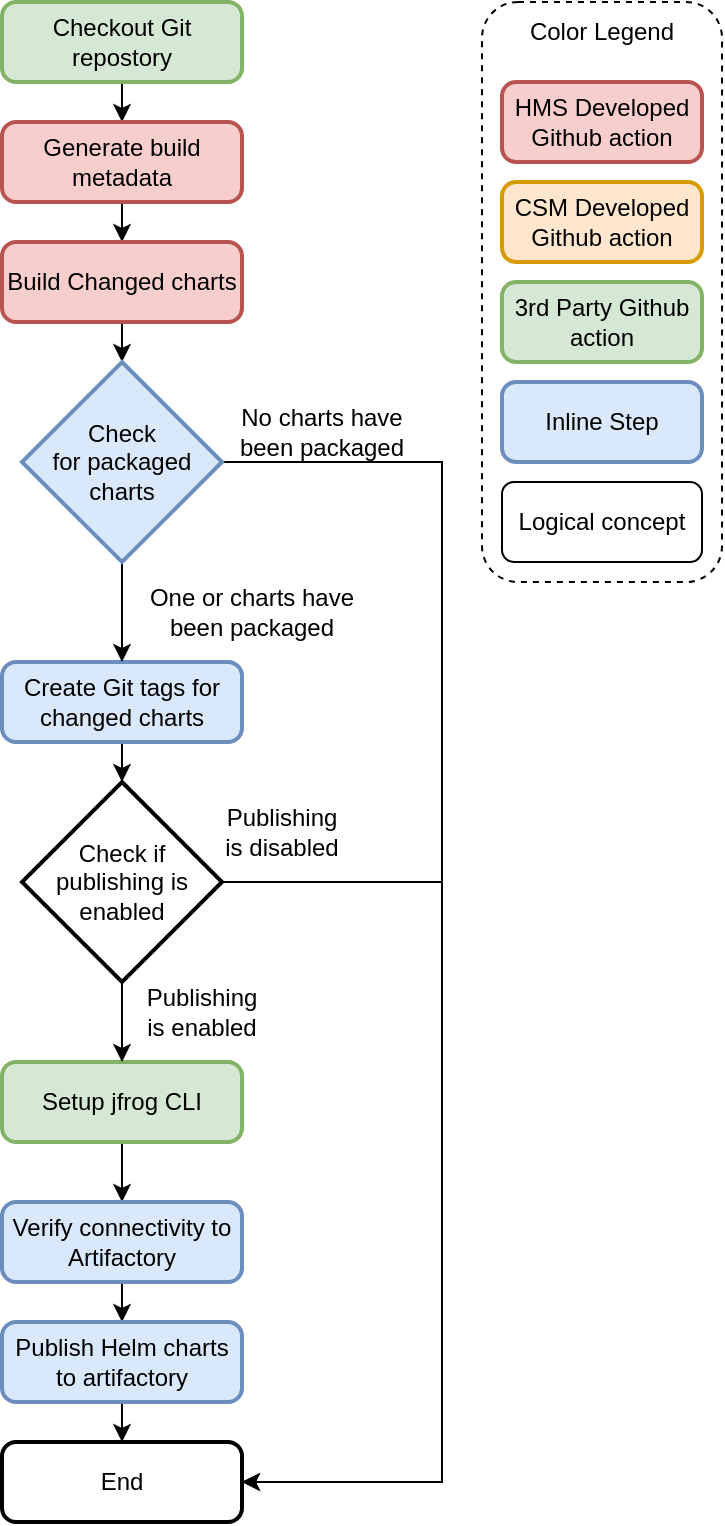 <mxfile version="16.5.1" type="device"><diagram id="LHjtm09Yg9hXYUT2_jai" name="Page-1"><mxGraphModel dx="1463" dy="1728" grid="1" gridSize="10" guides="1" tooltips="1" connect="1" arrows="1" fold="1" page="1" pageScale="1" pageWidth="850" pageHeight="1100" math="0" shadow="0"><root><mxCell id="0"/><mxCell id="1" parent="0"/><mxCell id="nZ8XoHL3R_10cTwH5jz1-39" value="" style="rounded=1;whiteSpace=wrap;html=1;dashed=1;" vertex="1" parent="1"><mxGeometry x="440" y="320" width="120" height="290" as="geometry"/></mxCell><mxCell id="nZ8XoHL3R_10cTwH5jz1-31" style="edgeStyle=orthogonalEdgeStyle;rounded=0;orthogonalLoop=1;jettySize=auto;html=1;exitX=0.5;exitY=1;exitDx=0;exitDy=0;" edge="1" parent="1" source="nZ8XoHL3R_10cTwH5jz1-3" target="nZ8XoHL3R_10cTwH5jz1-5"><mxGeometry relative="1" as="geometry"/></mxCell><mxCell id="nZ8XoHL3R_10cTwH5jz1-3" value="Checkout Git repostory" style="rounded=1;whiteSpace=wrap;html=1;absoluteArcSize=1;arcSize=14;strokeWidth=2;fillColor=#d5e8d4;strokeColor=#82b366;" vertex="1" parent="1"><mxGeometry x="200" y="320" width="120" height="40" as="geometry"/></mxCell><mxCell id="nZ8XoHL3R_10cTwH5jz1-30" style="edgeStyle=orthogonalEdgeStyle;rounded=0;orthogonalLoop=1;jettySize=auto;html=1;exitX=0.5;exitY=1;exitDx=0;exitDy=0;entryX=0.5;entryY=0;entryDx=0;entryDy=0;" edge="1" parent="1" source="nZ8XoHL3R_10cTwH5jz1-5" target="nZ8XoHL3R_10cTwH5jz1-7"><mxGeometry relative="1" as="geometry"/></mxCell><mxCell id="nZ8XoHL3R_10cTwH5jz1-5" value="Generate build metadata" style="rounded=1;whiteSpace=wrap;html=1;absoluteArcSize=1;arcSize=14;strokeWidth=2;fillColor=#f8cecc;strokeColor=#b85450;" vertex="1" parent="1"><mxGeometry x="200" y="380" width="120" height="40" as="geometry"/></mxCell><mxCell id="nZ8XoHL3R_10cTwH5jz1-21" style="edgeStyle=orthogonalEdgeStyle;rounded=0;orthogonalLoop=1;jettySize=auto;html=1;exitX=0.5;exitY=1;exitDx=0;exitDy=0;entryX=0.5;entryY=0;entryDx=0;entryDy=0;entryPerimeter=0;" edge="1" parent="1" source="nZ8XoHL3R_10cTwH5jz1-7" target="nZ8XoHL3R_10cTwH5jz1-14"><mxGeometry relative="1" as="geometry"/></mxCell><mxCell id="nZ8XoHL3R_10cTwH5jz1-7" value="Build Changed charts" style="rounded=1;whiteSpace=wrap;html=1;absoluteArcSize=1;arcSize=14;strokeWidth=2;fillColor=#f8cecc;strokeColor=#b85450;" vertex="1" parent="1"><mxGeometry x="200" y="440" width="120" height="40" as="geometry"/></mxCell><mxCell id="nZ8XoHL3R_10cTwH5jz1-20" style="edgeStyle=orthogonalEdgeStyle;rounded=0;orthogonalLoop=1;jettySize=auto;html=1;exitX=0.5;exitY=1;exitDx=0;exitDy=0;entryX=0.5;entryY=0;entryDx=0;entryDy=0;entryPerimeter=0;" edge="1" parent="1" source="nZ8XoHL3R_10cTwH5jz1-9" target="nZ8XoHL3R_10cTwH5jz1-19"><mxGeometry relative="1" as="geometry"/></mxCell><mxCell id="nZ8XoHL3R_10cTwH5jz1-9" value="Create Git tags for changed charts" style="rounded=1;whiteSpace=wrap;html=1;absoluteArcSize=1;arcSize=14;strokeWidth=2;fillColor=#dae8fc;strokeColor=#6c8ebf;" vertex="1" parent="1"><mxGeometry x="200" y="650" width="120" height="40" as="geometry"/></mxCell><mxCell id="nZ8XoHL3R_10cTwH5jz1-26" style="edgeStyle=orthogonalEdgeStyle;rounded=0;orthogonalLoop=1;jettySize=auto;html=1;exitX=0.5;exitY=1;exitDx=0;exitDy=0;entryX=0.5;entryY=0;entryDx=0;entryDy=0;" edge="1" parent="1" source="nZ8XoHL3R_10cTwH5jz1-10" target="nZ8XoHL3R_10cTwH5jz1-11"><mxGeometry relative="1" as="geometry"/></mxCell><mxCell id="nZ8XoHL3R_10cTwH5jz1-10" value="Setup jfrog CLI" style="rounded=1;whiteSpace=wrap;html=1;absoluteArcSize=1;arcSize=14;strokeWidth=2;fillColor=#d5e8d4;strokeColor=#82b366;" vertex="1" parent="1"><mxGeometry x="200" y="850" width="120" height="40" as="geometry"/></mxCell><mxCell id="nZ8XoHL3R_10cTwH5jz1-28" style="edgeStyle=orthogonalEdgeStyle;rounded=0;orthogonalLoop=1;jettySize=auto;html=1;exitX=0.5;exitY=1;exitDx=0;exitDy=0;" edge="1" parent="1" source="nZ8XoHL3R_10cTwH5jz1-11" target="nZ8XoHL3R_10cTwH5jz1-12"><mxGeometry relative="1" as="geometry"/></mxCell><mxCell id="nZ8XoHL3R_10cTwH5jz1-11" value="Verify connectivity to Artifactory" style="rounded=1;whiteSpace=wrap;html=1;absoluteArcSize=1;arcSize=14;strokeWidth=2;fillColor=#dae8fc;strokeColor=#6c8ebf;" vertex="1" parent="1"><mxGeometry x="200" y="920" width="120" height="40" as="geometry"/></mxCell><mxCell id="nZ8XoHL3R_10cTwH5jz1-29" style="edgeStyle=orthogonalEdgeStyle;rounded=0;orthogonalLoop=1;jettySize=auto;html=1;exitX=0.5;exitY=1;exitDx=0;exitDy=0;" edge="1" parent="1" source="nZ8XoHL3R_10cTwH5jz1-12" target="nZ8XoHL3R_10cTwH5jz1-13"><mxGeometry relative="1" as="geometry"/></mxCell><mxCell id="nZ8XoHL3R_10cTwH5jz1-12" value="Publish Helm charts to artifactory" style="rounded=1;whiteSpace=wrap;html=1;absoluteArcSize=1;arcSize=14;strokeWidth=2;fillColor=#dae8fc;strokeColor=#6c8ebf;" vertex="1" parent="1"><mxGeometry x="200" y="980" width="120" height="40" as="geometry"/></mxCell><mxCell id="nZ8XoHL3R_10cTwH5jz1-13" value="End" style="rounded=1;whiteSpace=wrap;html=1;absoluteArcSize=1;arcSize=14;strokeWidth=2;" vertex="1" parent="1"><mxGeometry x="200" y="1040" width="120" height="40" as="geometry"/></mxCell><mxCell id="nZ8XoHL3R_10cTwH5jz1-15" style="edgeStyle=orthogonalEdgeStyle;rounded=0;orthogonalLoop=1;jettySize=auto;html=1;exitX=1;exitY=0.5;exitDx=0;exitDy=0;exitPerimeter=0;entryX=1;entryY=0.5;entryDx=0;entryDy=0;" edge="1" parent="1" source="nZ8XoHL3R_10cTwH5jz1-14" target="nZ8XoHL3R_10cTwH5jz1-13"><mxGeometry relative="1" as="geometry"><Array as="points"><mxPoint x="420" y="550"/><mxPoint x="420" y="1060"/></Array></mxGeometry></mxCell><mxCell id="nZ8XoHL3R_10cTwH5jz1-17" style="edgeStyle=orthogonalEdgeStyle;rounded=0;orthogonalLoop=1;jettySize=auto;html=1;exitX=0.5;exitY=1;exitDx=0;exitDy=0;exitPerimeter=0;entryX=0.5;entryY=0;entryDx=0;entryDy=0;" edge="1" parent="1" source="nZ8XoHL3R_10cTwH5jz1-14" target="nZ8XoHL3R_10cTwH5jz1-9"><mxGeometry relative="1" as="geometry"/></mxCell><mxCell id="nZ8XoHL3R_10cTwH5jz1-14" value="&lt;span&gt;Check&lt;br&gt;for packaged charts&lt;/span&gt;" style="strokeWidth=2;html=1;shape=mxgraph.flowchart.decision;whiteSpace=wrap;fillColor=#dae8fc;strokeColor=#6c8ebf;" vertex="1" parent="1"><mxGeometry x="210" y="500" width="100" height="100" as="geometry"/></mxCell><mxCell id="nZ8XoHL3R_10cTwH5jz1-16" value="No charts have been packaged" style="text;html=1;strokeColor=none;fillColor=none;align=center;verticalAlign=middle;whiteSpace=wrap;rounded=0;" vertex="1" parent="1"><mxGeometry x="310" y="520" width="100" height="30" as="geometry"/></mxCell><mxCell id="nZ8XoHL3R_10cTwH5jz1-18" value="One or charts have been packaged" style="text;html=1;strokeColor=none;fillColor=none;align=center;verticalAlign=middle;whiteSpace=wrap;rounded=0;" vertex="1" parent="1"><mxGeometry x="260" y="610" width="130" height="30" as="geometry"/></mxCell><mxCell id="nZ8XoHL3R_10cTwH5jz1-22" style="edgeStyle=orthogonalEdgeStyle;rounded=0;orthogonalLoop=1;jettySize=auto;html=1;exitX=1;exitY=0.5;exitDx=0;exitDy=0;exitPerimeter=0;entryX=1;entryY=0.5;entryDx=0;entryDy=0;" edge="1" parent="1" source="nZ8XoHL3R_10cTwH5jz1-19" target="nZ8XoHL3R_10cTwH5jz1-13"><mxGeometry relative="1" as="geometry"><Array as="points"><mxPoint x="420" y="760"/><mxPoint x="420" y="1060"/></Array></mxGeometry></mxCell><mxCell id="nZ8XoHL3R_10cTwH5jz1-25" style="edgeStyle=orthogonalEdgeStyle;rounded=0;orthogonalLoop=1;jettySize=auto;html=1;exitX=0.5;exitY=1;exitDx=0;exitDy=0;exitPerimeter=0;" edge="1" parent="1" source="nZ8XoHL3R_10cTwH5jz1-19" target="nZ8XoHL3R_10cTwH5jz1-10"><mxGeometry relative="1" as="geometry"/></mxCell><mxCell id="nZ8XoHL3R_10cTwH5jz1-19" value="Check if publishing is enabled" style="strokeWidth=2;html=1;shape=mxgraph.flowchart.decision;whiteSpace=wrap;" vertex="1" parent="1"><mxGeometry x="210" y="710" width="100" height="100" as="geometry"/></mxCell><mxCell id="nZ8XoHL3R_10cTwH5jz1-23" value="Publishing is disabled" style="text;html=1;strokeColor=none;fillColor=none;align=center;verticalAlign=middle;whiteSpace=wrap;rounded=0;" vertex="1" parent="1"><mxGeometry x="310" y="720" width="60" height="30" as="geometry"/></mxCell><mxCell id="nZ8XoHL3R_10cTwH5jz1-24" value="Publishing is enabled" style="text;html=1;strokeColor=none;fillColor=none;align=center;verticalAlign=middle;whiteSpace=wrap;rounded=0;" vertex="1" parent="1"><mxGeometry x="270" y="810" width="60" height="30" as="geometry"/></mxCell><mxCell id="nZ8XoHL3R_10cTwH5jz1-33" value="3rd Party Github action" style="rounded=1;whiteSpace=wrap;html=1;absoluteArcSize=1;arcSize=14;strokeWidth=2;fillColor=#d5e8d4;strokeColor=#82b366;" vertex="1" parent="1"><mxGeometry x="450" y="460" width="100" height="40" as="geometry"/></mxCell><mxCell id="nZ8XoHL3R_10cTwH5jz1-34" value="HMS Developed Github action" style="rounded=1;whiteSpace=wrap;html=1;absoluteArcSize=1;arcSize=14;strokeWidth=2;fillColor=#f8cecc;strokeColor=#b85450;" vertex="1" parent="1"><mxGeometry x="450" y="360" width="100" height="40" as="geometry"/></mxCell><mxCell id="nZ8XoHL3R_10cTwH5jz1-35" value="Inline Step" style="rounded=1;whiteSpace=wrap;html=1;absoluteArcSize=1;arcSize=14;strokeWidth=2;fillColor=#dae8fc;strokeColor=#6c8ebf;" vertex="1" parent="1"><mxGeometry x="450" y="510" width="100" height="40" as="geometry"/></mxCell><mxCell id="nZ8XoHL3R_10cTwH5jz1-36" value="CSM Developed Github action" style="rounded=1;whiteSpace=wrap;html=1;absoluteArcSize=1;arcSize=14;strokeWidth=2;fillColor=#ffe6cc;strokeColor=#d79b00;" vertex="1" parent="1"><mxGeometry x="450" y="410" width="100" height="40" as="geometry"/></mxCell><mxCell id="nZ8XoHL3R_10cTwH5jz1-37" value="Logical concept" style="rounded=1;whiteSpace=wrap;html=1;" vertex="1" parent="1"><mxGeometry x="450" y="560" width="100" height="40" as="geometry"/></mxCell><mxCell id="nZ8XoHL3R_10cTwH5jz1-38" value="Color Legend" style="text;html=1;strokeColor=none;fillColor=none;align=center;verticalAlign=middle;whiteSpace=wrap;rounded=0;" vertex="1" parent="1"><mxGeometry x="450" y="320" width="100" height="30" as="geometry"/></mxCell></root></mxGraphModel></diagram></mxfile>
